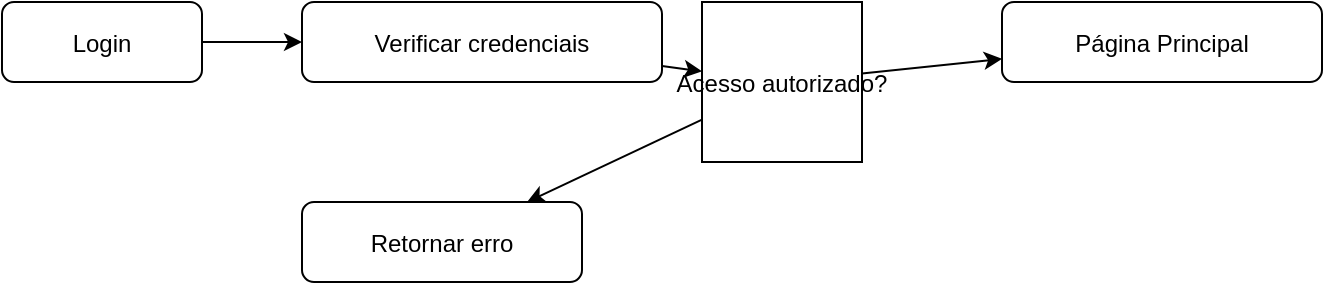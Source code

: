 <mxfile version="24.7.13">
  <diagram name="Controle de Presença" id="SMdoOPQG9ydZl1ybbYt2">
    <mxGraphModel dx="794" dy="412" grid="1" gridSize="10" guides="1" tooltips="1" connect="1" arrows="1" fold="1" page="1" pageScale="1" pageWidth="827" pageHeight="1169" math="0" shadow="0">
      <root>
        <mxCell id="0" />
        <mxCell id="1" parent="0" />
        <mxCell id="rx9oyltHwM5YDVybP82y-1" value="Login" style="rounded=1;" vertex="1" parent="1">
          <mxGeometry x="100" y="100" width="100" height="40" as="geometry" />
        </mxCell>
        <mxCell id="rx9oyltHwM5YDVybP82y-2" value="Verificar credenciais" style="rounded=1;" vertex="1" parent="1">
          <mxGeometry x="250" y="100" width="180" height="40" as="geometry" />
        </mxCell>
        <mxCell id="rx9oyltHwM5YDVybP82y-3" value="Acesso autorizado?" style="diamond;" vertex="1" parent="1">
          <mxGeometry x="450" y="100" width="80" height="80" as="geometry" />
        </mxCell>
        <mxCell id="rx9oyltHwM5YDVybP82y-4" value="Página Principal" style="rounded=1;" vertex="1" parent="1">
          <mxGeometry x="600" y="100" width="160" height="40" as="geometry" />
        </mxCell>
        <mxCell id="rx9oyltHwM5YDVybP82y-5" value="Retornar erro" style="rounded=1;" vertex="1" parent="1">
          <mxGeometry x="250" y="200" width="140" height="40" as="geometry" />
        </mxCell>
        <mxCell id="rx9oyltHwM5YDVybP82y-6" edge="1" parent="1" source="rx9oyltHwM5YDVybP82y-1" target="rx9oyltHwM5YDVybP82y-2">
          <mxGeometry relative="1" as="geometry" />
        </mxCell>
        <mxCell id="rx9oyltHwM5YDVybP82y-7" edge="1" parent="1" source="rx9oyltHwM5YDVybP82y-2" target="rx9oyltHwM5YDVybP82y-3">
          <mxGeometry relative="1" as="geometry" />
        </mxCell>
        <mxCell id="rx9oyltHwM5YDVybP82y-8" edge="1" parent="1" source="rx9oyltHwM5YDVybP82y-3" target="rx9oyltHwM5YDVybP82y-4">
          <mxGeometry relative="1" as="geometry" />
        </mxCell>
        <mxCell id="rx9oyltHwM5YDVybP82y-9" edge="1" parent="1" source="rx9oyltHwM5YDVybP82y-3" target="rx9oyltHwM5YDVybP82y-5">
          <mxGeometry relative="1" as="geometry" />
        </mxCell>
      </root>
    </mxGraphModel>
  </diagram>
</mxfile>
